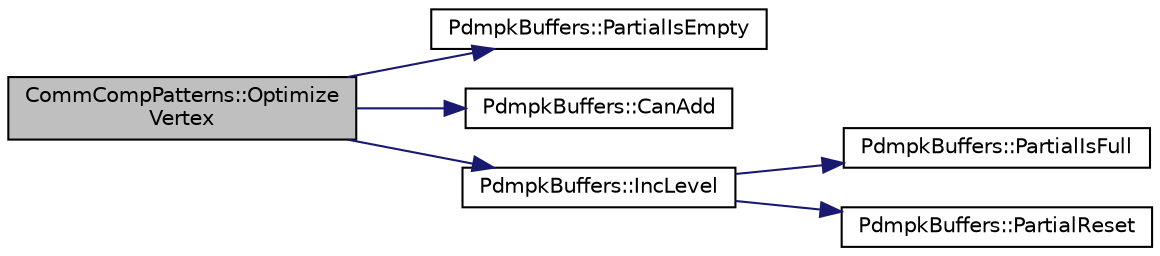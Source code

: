digraph "CommCompPatterns::OptimizeVertex"
{
 // INTERACTIVE_SVG=YES
  edge [fontname="Helvetica",fontsize="10",labelfontname="Helvetica",labelfontsize="10"];
  node [fontname="Helvetica",fontsize="10",shape=record];
  rankdir="LR";
  Node94 [label="CommCompPatterns::Optimize\lVertex",height=0.2,width=0.4,color="black", fillcolor="grey75", style="filled", fontcolor="black"];
  Node94 -> Node95 [color="midnightblue",fontsize="10",style="solid",fontname="Helvetica"];
  Node95 [label="PdmpkBuffers::PartialIsEmpty",height=0.2,width=0.4,color="black", fillcolor="white", style="filled",URL="$classPdmpkBuffers.html#a8aadff41dbb1732e97addc8a72e96769",tooltip="Check if a vertex is at the level as specified by PdmpkBuffers::levels. "];
  Node94 -> Node96 [color="midnightblue",fontsize="10",style="solid",fontname="Helvetica"];
  Node96 [label="PdmpkBuffers::CanAdd",height=0.2,width=0.4,color="black", fillcolor="white", style="filled",URL="$classPdmpkBuffers.html#adbb2368bd2b8d511041feab738474c1a",tooltip="Check if an adjacent vertex can be added. "];
  Node94 -> Node97 [color="midnightblue",fontsize="10",style="solid",fontname="Helvetica"];
  Node97 [label="PdmpkBuffers::IncLevel",height=0.2,width=0.4,color="black", fillcolor="white", style="filled",URL="$classPdmpkBuffers.html#a8913a28c6f6de685849d51f5fd991ecb",tooltip="Increase level of a vertex if it is needed. "];
  Node97 -> Node98 [color="midnightblue",fontsize="10",style="solid",fontname="Helvetica"];
  Node98 [label="PdmpkBuffers::PartialIsFull",height=0.2,width=0.4,color="black", fillcolor="white", style="filled",URL="$classPdmpkBuffers.html#a7c38880f269bb49392056f2cc3cc771b",tooltip="Check if a vertex is one above the level as specified by PdmpkBuffers::levels, that is..."];
  Node97 -> Node99 [color="midnightblue",fontsize="10",style="solid",fontname="Helvetica"];
  Node99 [label="PdmpkBuffers::PartialReset",height=0.2,width=0.4,color="black", fillcolor="white", style="filled",URL="$classPdmpkBuffers.html#ace2f4e8df39d75ad0651751420a345cc",tooltip="Clear (set to 0) all bits of a vertex. "];
}
